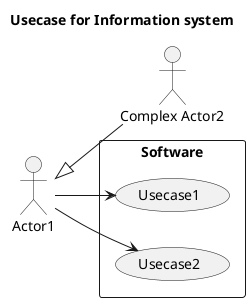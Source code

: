 @startuml

title Usecase for Information system

left to right direction

actor Actor1
actor :Complex Actor2:

Actor1 <|-- :Complex Actor2:

rectangle Software {
    usecase (Usecase1)
    usecase (Usecase2)
    
    Actor1 --> (Usecase1)
    Actor1 --> (Usecase2)
}

@enduml

